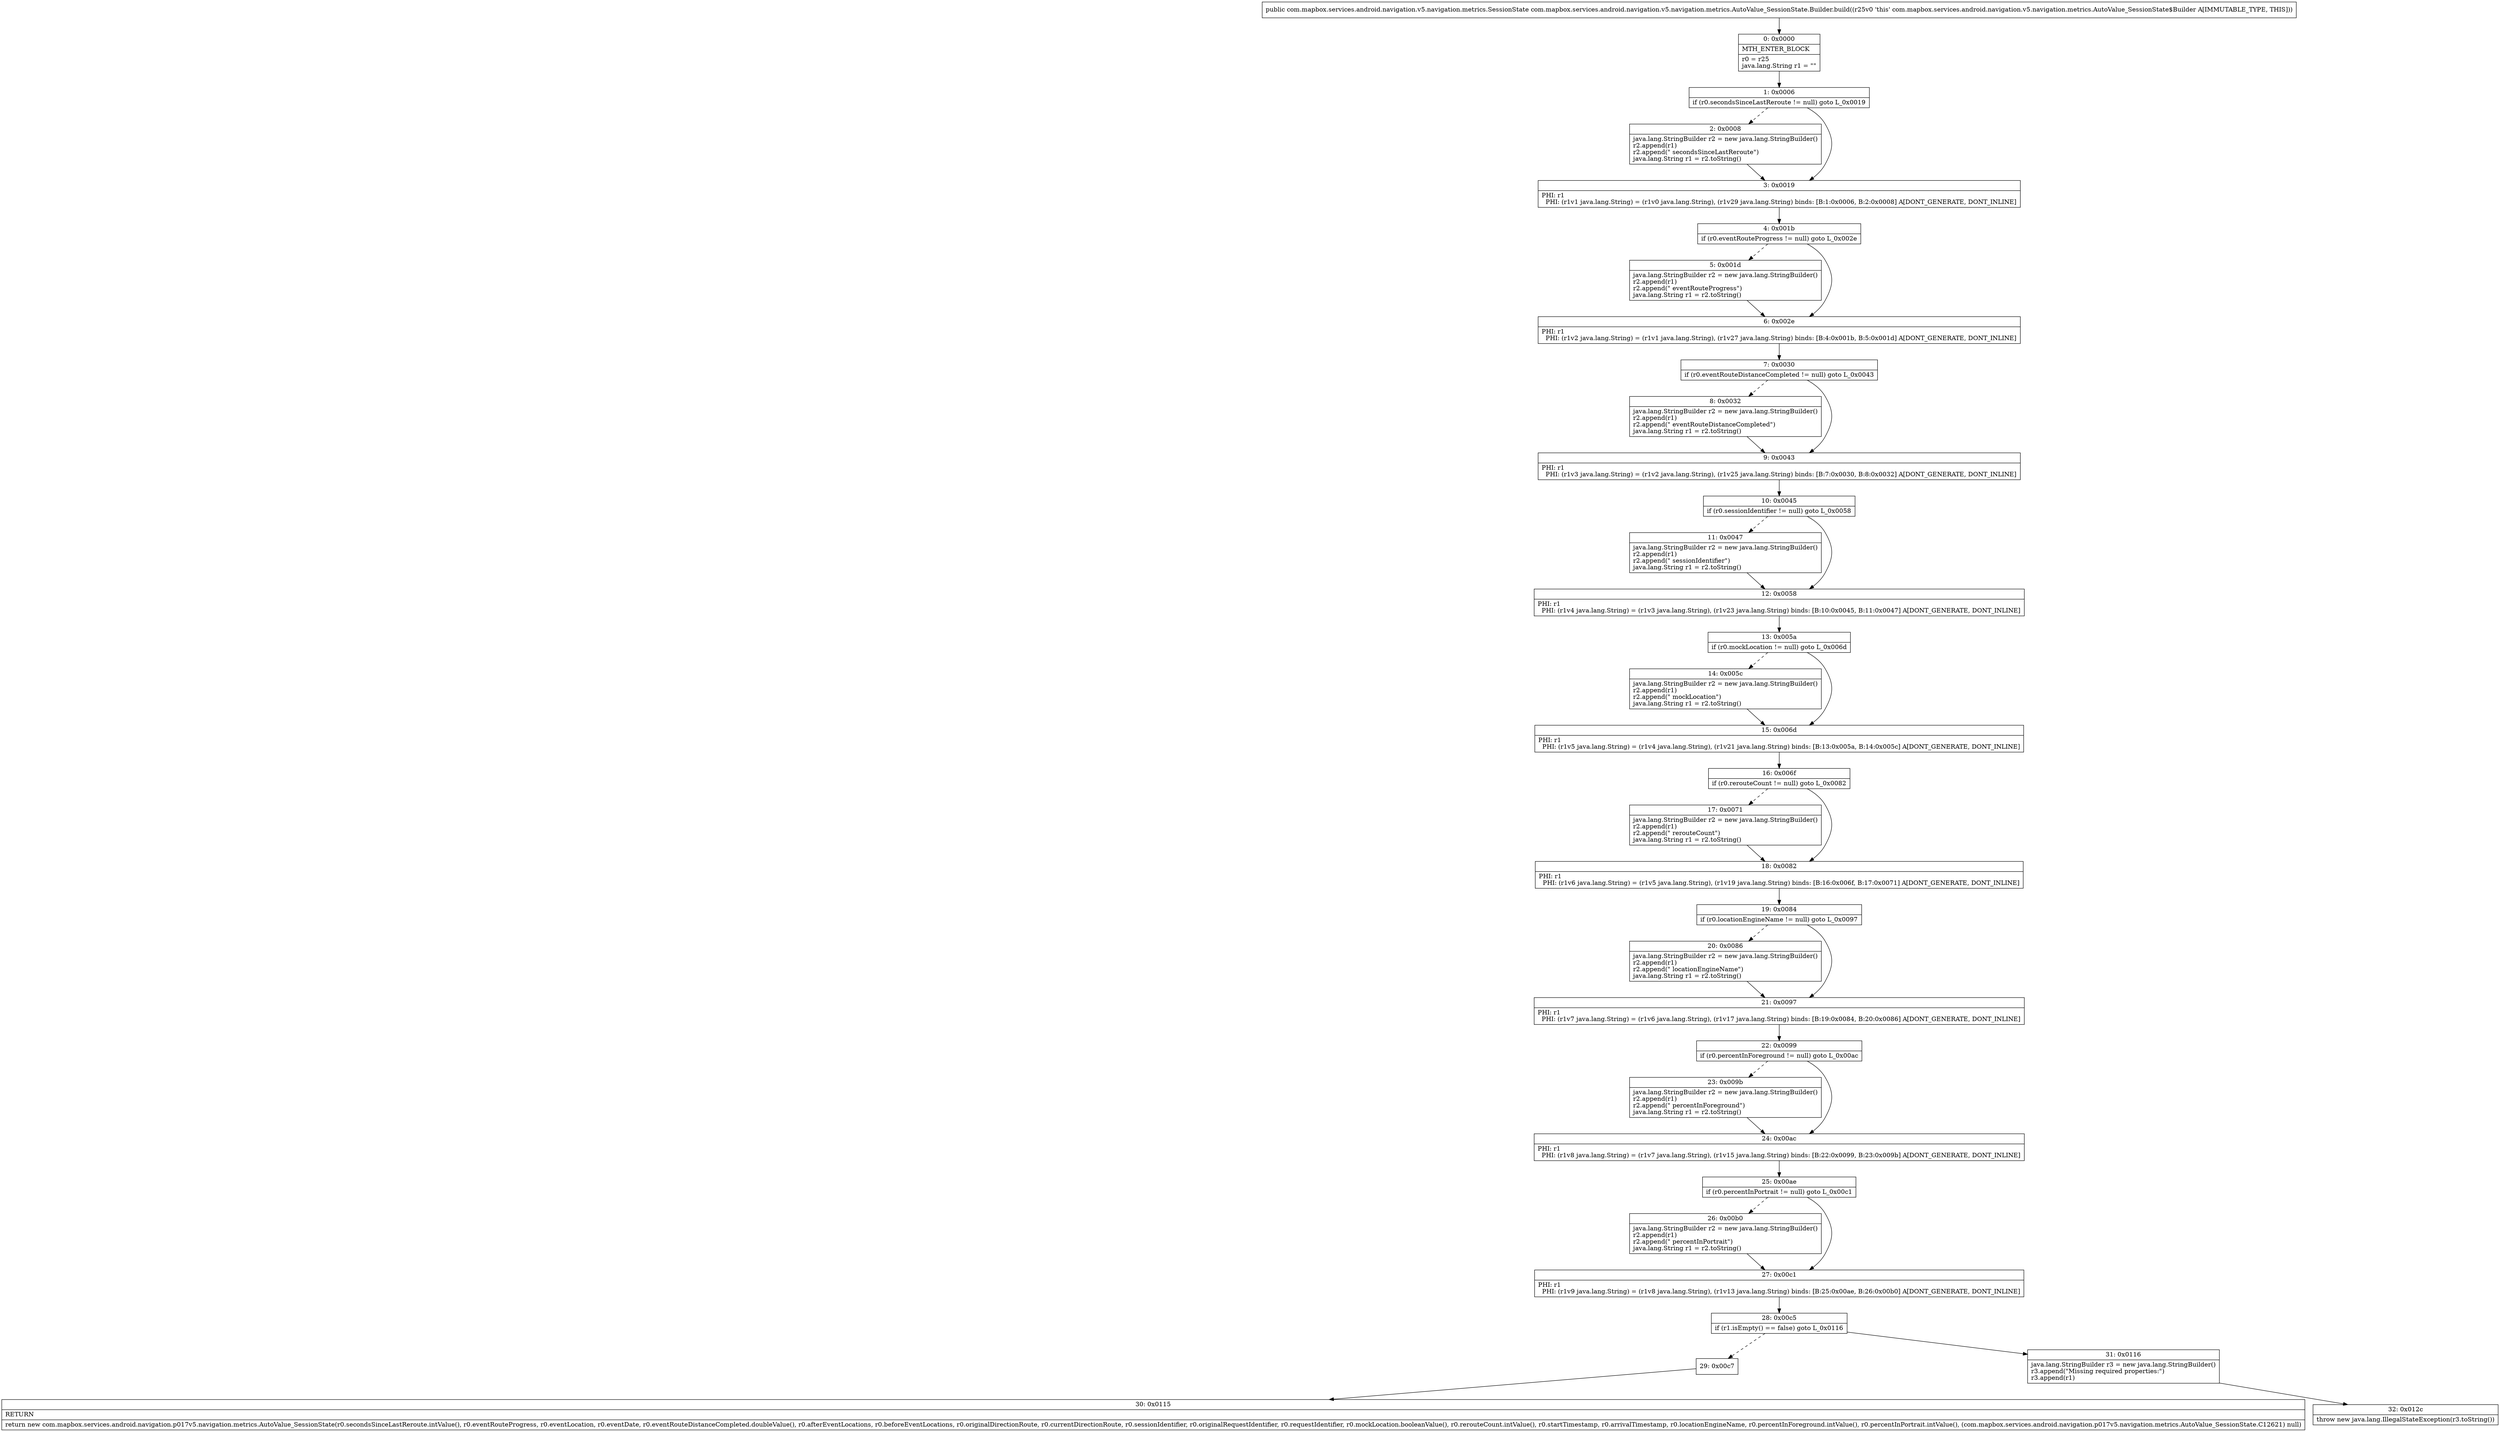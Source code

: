 digraph "CFG forcom.mapbox.services.android.navigation.v5.navigation.metrics.AutoValue_SessionState.Builder.build()Lcom\/mapbox\/services\/android\/navigation\/v5\/navigation\/metrics\/SessionState;" {
Node_0 [shape=record,label="{0\:\ 0x0000|MTH_ENTER_BLOCK\l|r0 = r25\ljava.lang.String r1 = \"\"\l}"];
Node_1 [shape=record,label="{1\:\ 0x0006|if (r0.secondsSinceLastReroute != null) goto L_0x0019\l}"];
Node_2 [shape=record,label="{2\:\ 0x0008|java.lang.StringBuilder r2 = new java.lang.StringBuilder()\lr2.append(r1)\lr2.append(\" secondsSinceLastReroute\")\ljava.lang.String r1 = r2.toString()\l}"];
Node_3 [shape=record,label="{3\:\ 0x0019|PHI: r1 \l  PHI: (r1v1 java.lang.String) = (r1v0 java.lang.String), (r1v29 java.lang.String) binds: [B:1:0x0006, B:2:0x0008] A[DONT_GENERATE, DONT_INLINE]\l}"];
Node_4 [shape=record,label="{4\:\ 0x001b|if (r0.eventRouteProgress != null) goto L_0x002e\l}"];
Node_5 [shape=record,label="{5\:\ 0x001d|java.lang.StringBuilder r2 = new java.lang.StringBuilder()\lr2.append(r1)\lr2.append(\" eventRouteProgress\")\ljava.lang.String r1 = r2.toString()\l}"];
Node_6 [shape=record,label="{6\:\ 0x002e|PHI: r1 \l  PHI: (r1v2 java.lang.String) = (r1v1 java.lang.String), (r1v27 java.lang.String) binds: [B:4:0x001b, B:5:0x001d] A[DONT_GENERATE, DONT_INLINE]\l}"];
Node_7 [shape=record,label="{7\:\ 0x0030|if (r0.eventRouteDistanceCompleted != null) goto L_0x0043\l}"];
Node_8 [shape=record,label="{8\:\ 0x0032|java.lang.StringBuilder r2 = new java.lang.StringBuilder()\lr2.append(r1)\lr2.append(\" eventRouteDistanceCompleted\")\ljava.lang.String r1 = r2.toString()\l}"];
Node_9 [shape=record,label="{9\:\ 0x0043|PHI: r1 \l  PHI: (r1v3 java.lang.String) = (r1v2 java.lang.String), (r1v25 java.lang.String) binds: [B:7:0x0030, B:8:0x0032] A[DONT_GENERATE, DONT_INLINE]\l}"];
Node_10 [shape=record,label="{10\:\ 0x0045|if (r0.sessionIdentifier != null) goto L_0x0058\l}"];
Node_11 [shape=record,label="{11\:\ 0x0047|java.lang.StringBuilder r2 = new java.lang.StringBuilder()\lr2.append(r1)\lr2.append(\" sessionIdentifier\")\ljava.lang.String r1 = r2.toString()\l}"];
Node_12 [shape=record,label="{12\:\ 0x0058|PHI: r1 \l  PHI: (r1v4 java.lang.String) = (r1v3 java.lang.String), (r1v23 java.lang.String) binds: [B:10:0x0045, B:11:0x0047] A[DONT_GENERATE, DONT_INLINE]\l}"];
Node_13 [shape=record,label="{13\:\ 0x005a|if (r0.mockLocation != null) goto L_0x006d\l}"];
Node_14 [shape=record,label="{14\:\ 0x005c|java.lang.StringBuilder r2 = new java.lang.StringBuilder()\lr2.append(r1)\lr2.append(\" mockLocation\")\ljava.lang.String r1 = r2.toString()\l}"];
Node_15 [shape=record,label="{15\:\ 0x006d|PHI: r1 \l  PHI: (r1v5 java.lang.String) = (r1v4 java.lang.String), (r1v21 java.lang.String) binds: [B:13:0x005a, B:14:0x005c] A[DONT_GENERATE, DONT_INLINE]\l}"];
Node_16 [shape=record,label="{16\:\ 0x006f|if (r0.rerouteCount != null) goto L_0x0082\l}"];
Node_17 [shape=record,label="{17\:\ 0x0071|java.lang.StringBuilder r2 = new java.lang.StringBuilder()\lr2.append(r1)\lr2.append(\" rerouteCount\")\ljava.lang.String r1 = r2.toString()\l}"];
Node_18 [shape=record,label="{18\:\ 0x0082|PHI: r1 \l  PHI: (r1v6 java.lang.String) = (r1v5 java.lang.String), (r1v19 java.lang.String) binds: [B:16:0x006f, B:17:0x0071] A[DONT_GENERATE, DONT_INLINE]\l}"];
Node_19 [shape=record,label="{19\:\ 0x0084|if (r0.locationEngineName != null) goto L_0x0097\l}"];
Node_20 [shape=record,label="{20\:\ 0x0086|java.lang.StringBuilder r2 = new java.lang.StringBuilder()\lr2.append(r1)\lr2.append(\" locationEngineName\")\ljava.lang.String r1 = r2.toString()\l}"];
Node_21 [shape=record,label="{21\:\ 0x0097|PHI: r1 \l  PHI: (r1v7 java.lang.String) = (r1v6 java.lang.String), (r1v17 java.lang.String) binds: [B:19:0x0084, B:20:0x0086] A[DONT_GENERATE, DONT_INLINE]\l}"];
Node_22 [shape=record,label="{22\:\ 0x0099|if (r0.percentInForeground != null) goto L_0x00ac\l}"];
Node_23 [shape=record,label="{23\:\ 0x009b|java.lang.StringBuilder r2 = new java.lang.StringBuilder()\lr2.append(r1)\lr2.append(\" percentInForeground\")\ljava.lang.String r1 = r2.toString()\l}"];
Node_24 [shape=record,label="{24\:\ 0x00ac|PHI: r1 \l  PHI: (r1v8 java.lang.String) = (r1v7 java.lang.String), (r1v15 java.lang.String) binds: [B:22:0x0099, B:23:0x009b] A[DONT_GENERATE, DONT_INLINE]\l}"];
Node_25 [shape=record,label="{25\:\ 0x00ae|if (r0.percentInPortrait != null) goto L_0x00c1\l}"];
Node_26 [shape=record,label="{26\:\ 0x00b0|java.lang.StringBuilder r2 = new java.lang.StringBuilder()\lr2.append(r1)\lr2.append(\" percentInPortrait\")\ljava.lang.String r1 = r2.toString()\l}"];
Node_27 [shape=record,label="{27\:\ 0x00c1|PHI: r1 \l  PHI: (r1v9 java.lang.String) = (r1v8 java.lang.String), (r1v13 java.lang.String) binds: [B:25:0x00ae, B:26:0x00b0] A[DONT_GENERATE, DONT_INLINE]\l}"];
Node_28 [shape=record,label="{28\:\ 0x00c5|if (r1.isEmpty() == false) goto L_0x0116\l}"];
Node_29 [shape=record,label="{29\:\ 0x00c7}"];
Node_30 [shape=record,label="{30\:\ 0x0115|RETURN\l|return new com.mapbox.services.android.navigation.p017v5.navigation.metrics.AutoValue_SessionState(r0.secondsSinceLastReroute.intValue(), r0.eventRouteProgress, r0.eventLocation, r0.eventDate, r0.eventRouteDistanceCompleted.doubleValue(), r0.afterEventLocations, r0.beforeEventLocations, r0.originalDirectionRoute, r0.currentDirectionRoute, r0.sessionIdentifier, r0.originalRequestIdentifier, r0.requestIdentifier, r0.mockLocation.booleanValue(), r0.rerouteCount.intValue(), r0.startTimestamp, r0.arrivalTimestamp, r0.locationEngineName, r0.percentInForeground.intValue(), r0.percentInPortrait.intValue(), (com.mapbox.services.android.navigation.p017v5.navigation.metrics.AutoValue_SessionState.C12621) null)\l}"];
Node_31 [shape=record,label="{31\:\ 0x0116|java.lang.StringBuilder r3 = new java.lang.StringBuilder()\lr3.append(\"Missing required properties:\")\lr3.append(r1)\l}"];
Node_32 [shape=record,label="{32\:\ 0x012c|throw new java.lang.IllegalStateException(r3.toString())\l}"];
MethodNode[shape=record,label="{public com.mapbox.services.android.navigation.v5.navigation.metrics.SessionState com.mapbox.services.android.navigation.v5.navigation.metrics.AutoValue_SessionState.Builder.build((r25v0 'this' com.mapbox.services.android.navigation.v5.navigation.metrics.AutoValue_SessionState$Builder A[IMMUTABLE_TYPE, THIS])) }"];
MethodNode -> Node_0;
Node_0 -> Node_1;
Node_1 -> Node_2[style=dashed];
Node_1 -> Node_3;
Node_2 -> Node_3;
Node_3 -> Node_4;
Node_4 -> Node_5[style=dashed];
Node_4 -> Node_6;
Node_5 -> Node_6;
Node_6 -> Node_7;
Node_7 -> Node_8[style=dashed];
Node_7 -> Node_9;
Node_8 -> Node_9;
Node_9 -> Node_10;
Node_10 -> Node_11[style=dashed];
Node_10 -> Node_12;
Node_11 -> Node_12;
Node_12 -> Node_13;
Node_13 -> Node_14[style=dashed];
Node_13 -> Node_15;
Node_14 -> Node_15;
Node_15 -> Node_16;
Node_16 -> Node_17[style=dashed];
Node_16 -> Node_18;
Node_17 -> Node_18;
Node_18 -> Node_19;
Node_19 -> Node_20[style=dashed];
Node_19 -> Node_21;
Node_20 -> Node_21;
Node_21 -> Node_22;
Node_22 -> Node_23[style=dashed];
Node_22 -> Node_24;
Node_23 -> Node_24;
Node_24 -> Node_25;
Node_25 -> Node_26[style=dashed];
Node_25 -> Node_27;
Node_26 -> Node_27;
Node_27 -> Node_28;
Node_28 -> Node_29[style=dashed];
Node_28 -> Node_31;
Node_29 -> Node_30;
Node_31 -> Node_32;
}

